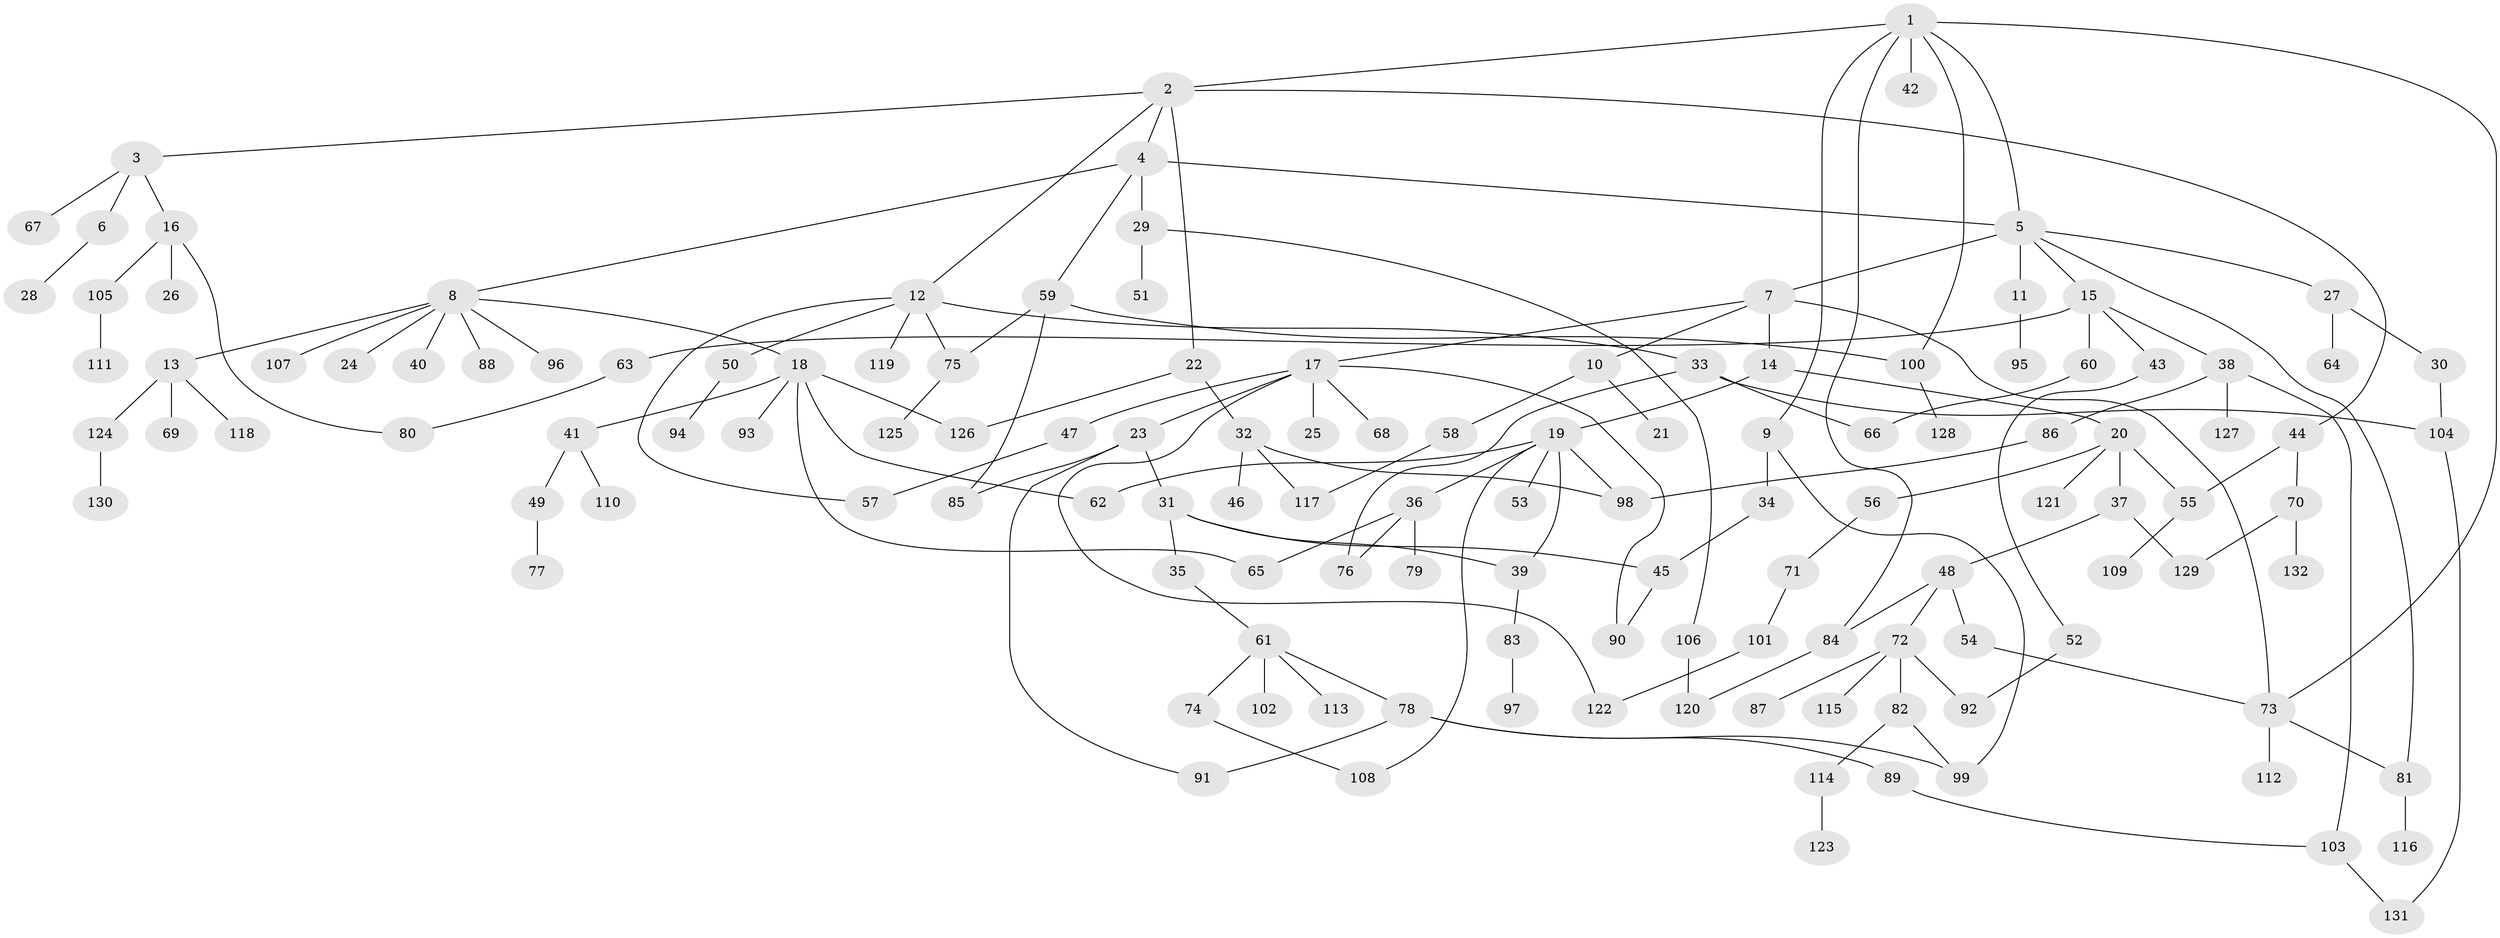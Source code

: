 // Generated by graph-tools (version 1.1) at 2025/34/03/09/25 02:34:25]
// undirected, 132 vertices, 164 edges
graph export_dot {
graph [start="1"]
  node [color=gray90,style=filled];
  1;
  2;
  3;
  4;
  5;
  6;
  7;
  8;
  9;
  10;
  11;
  12;
  13;
  14;
  15;
  16;
  17;
  18;
  19;
  20;
  21;
  22;
  23;
  24;
  25;
  26;
  27;
  28;
  29;
  30;
  31;
  32;
  33;
  34;
  35;
  36;
  37;
  38;
  39;
  40;
  41;
  42;
  43;
  44;
  45;
  46;
  47;
  48;
  49;
  50;
  51;
  52;
  53;
  54;
  55;
  56;
  57;
  58;
  59;
  60;
  61;
  62;
  63;
  64;
  65;
  66;
  67;
  68;
  69;
  70;
  71;
  72;
  73;
  74;
  75;
  76;
  77;
  78;
  79;
  80;
  81;
  82;
  83;
  84;
  85;
  86;
  87;
  88;
  89;
  90;
  91;
  92;
  93;
  94;
  95;
  96;
  97;
  98;
  99;
  100;
  101;
  102;
  103;
  104;
  105;
  106;
  107;
  108;
  109;
  110;
  111;
  112;
  113;
  114;
  115;
  116;
  117;
  118;
  119;
  120;
  121;
  122;
  123;
  124;
  125;
  126;
  127;
  128;
  129;
  130;
  131;
  132;
  1 -- 2;
  1 -- 9;
  1 -- 42;
  1 -- 73;
  1 -- 84;
  1 -- 100;
  1 -- 5;
  2 -- 3;
  2 -- 4;
  2 -- 12;
  2 -- 22;
  2 -- 44;
  3 -- 6;
  3 -- 16;
  3 -- 67;
  4 -- 5;
  4 -- 8;
  4 -- 29;
  4 -- 59;
  5 -- 7;
  5 -- 11;
  5 -- 15;
  5 -- 27;
  5 -- 81;
  6 -- 28;
  7 -- 10;
  7 -- 14;
  7 -- 17;
  7 -- 73;
  8 -- 13;
  8 -- 18;
  8 -- 24;
  8 -- 40;
  8 -- 88;
  8 -- 96;
  8 -- 107;
  9 -- 34;
  9 -- 99;
  10 -- 21;
  10 -- 58;
  11 -- 95;
  12 -- 33;
  12 -- 50;
  12 -- 119;
  12 -- 57;
  12 -- 75;
  13 -- 69;
  13 -- 118;
  13 -- 124;
  14 -- 19;
  14 -- 20;
  15 -- 38;
  15 -- 43;
  15 -- 60;
  15 -- 63;
  16 -- 26;
  16 -- 105;
  16 -- 80;
  17 -- 23;
  17 -- 25;
  17 -- 47;
  17 -- 68;
  17 -- 122;
  17 -- 90;
  18 -- 41;
  18 -- 65;
  18 -- 93;
  18 -- 126;
  18 -- 62;
  19 -- 36;
  19 -- 53;
  19 -- 62;
  19 -- 98;
  19 -- 108;
  19 -- 39;
  20 -- 37;
  20 -- 56;
  20 -- 121;
  20 -- 55;
  22 -- 32;
  22 -- 126;
  23 -- 31;
  23 -- 85;
  23 -- 91;
  27 -- 30;
  27 -- 64;
  29 -- 51;
  29 -- 106;
  30 -- 104;
  31 -- 35;
  31 -- 39;
  31 -- 45;
  32 -- 46;
  32 -- 117;
  32 -- 98;
  33 -- 66;
  33 -- 76;
  33 -- 104;
  34 -- 45;
  35 -- 61;
  36 -- 79;
  36 -- 76;
  36 -- 65;
  37 -- 48;
  37 -- 129;
  38 -- 86;
  38 -- 103;
  38 -- 127;
  39 -- 83;
  41 -- 49;
  41 -- 110;
  43 -- 52;
  44 -- 55;
  44 -- 70;
  45 -- 90;
  47 -- 57;
  48 -- 54;
  48 -- 72;
  48 -- 84;
  49 -- 77;
  50 -- 94;
  52 -- 92;
  54 -- 73;
  55 -- 109;
  56 -- 71;
  58 -- 117;
  59 -- 75;
  59 -- 85;
  59 -- 100;
  60 -- 66;
  61 -- 74;
  61 -- 78;
  61 -- 102;
  61 -- 113;
  63 -- 80;
  70 -- 132;
  70 -- 129;
  71 -- 101;
  72 -- 82;
  72 -- 87;
  72 -- 92;
  72 -- 115;
  73 -- 112;
  73 -- 81;
  74 -- 108;
  75 -- 125;
  78 -- 89;
  78 -- 99;
  78 -- 91;
  81 -- 116;
  82 -- 114;
  82 -- 99;
  83 -- 97;
  84 -- 120;
  86 -- 98;
  89 -- 103;
  100 -- 128;
  101 -- 122;
  103 -- 131;
  104 -- 131;
  105 -- 111;
  106 -- 120;
  114 -- 123;
  124 -- 130;
}

